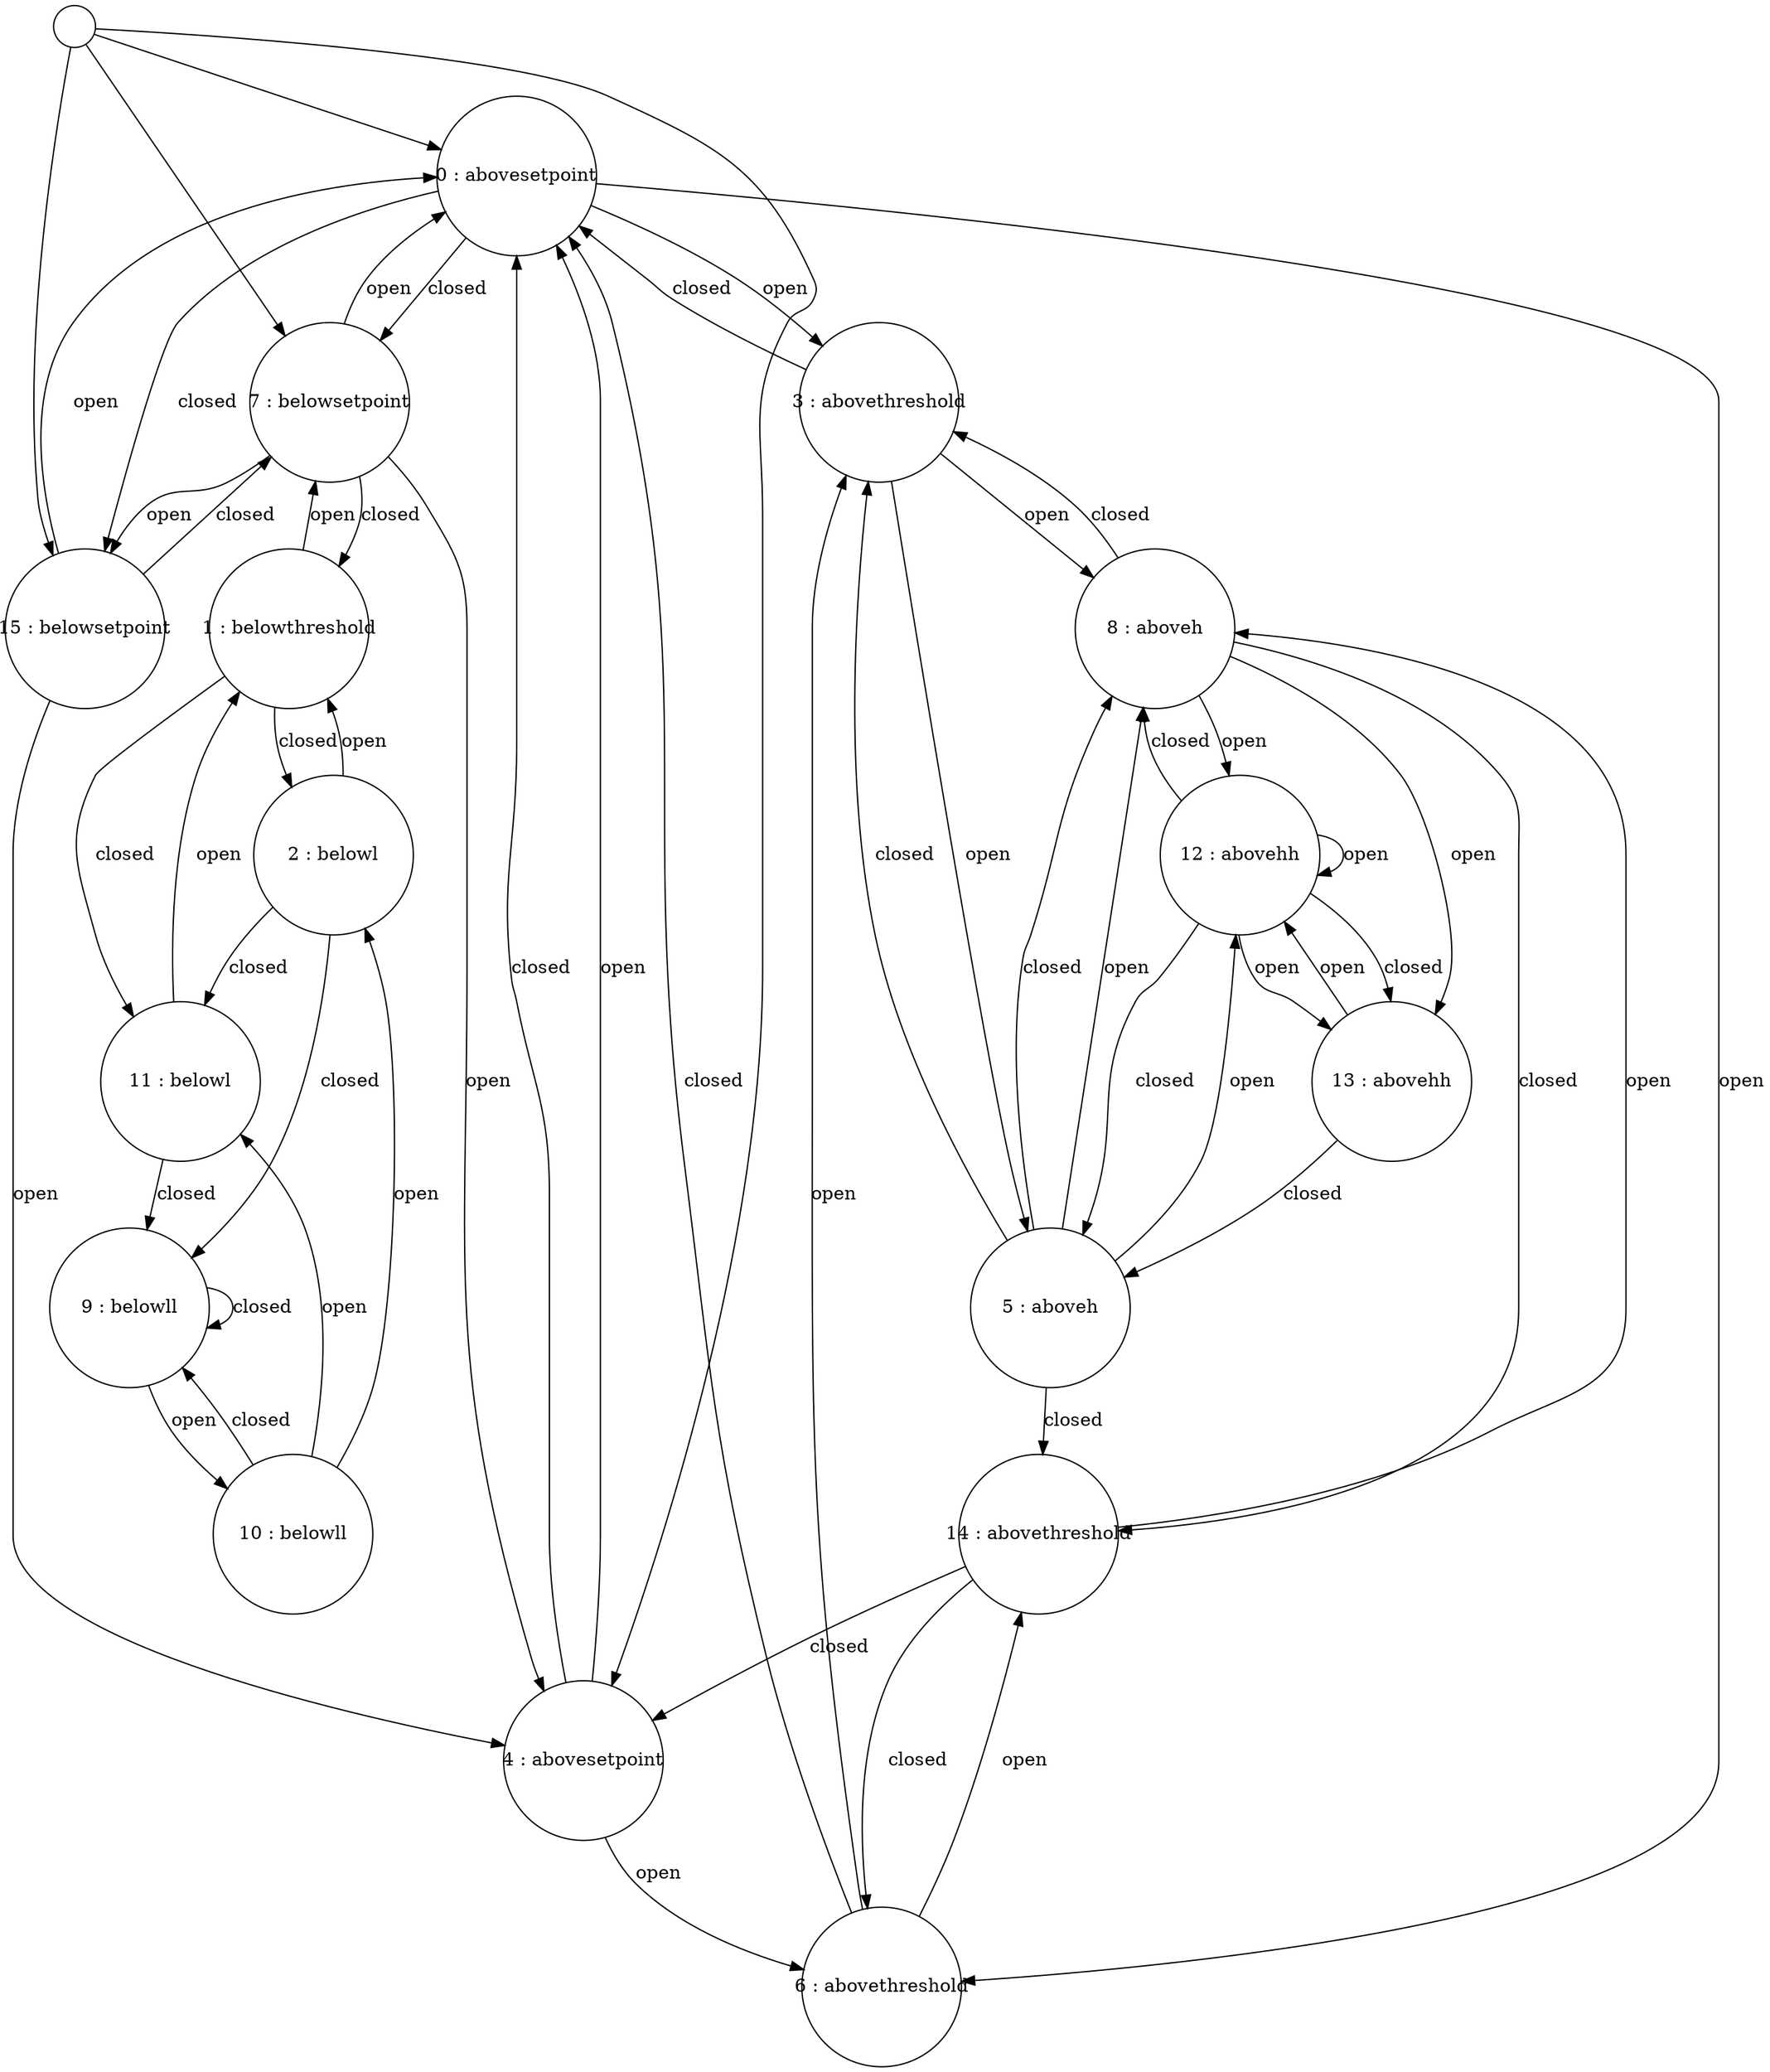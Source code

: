 # generated file
# command: dot -Tpng <filename> > filename.png
digraph Automaton {
    init [shape = circle, width=0.1, height=0.1, label=" "];
    node [fixedsize=true, width=1.7, height=1.7];
    0 [label = "0 : abovesetpoint"] [shape=circle];
    init -> 0;
    1 [label = "1 : belowthreshold"] [shape=circle];
    2 [label = "2 : belowl"] [shape=circle];
    3 [label = "3 : abovethreshold"] [shape=circle];
    4 [label = "4 : abovesetpoint"] [shape=circle];
    init -> 4;
    5 [label = "5 : aboveh"] [shape=circle];
    6 [label = "6 : abovethreshold"] [shape=circle];
    7 [label = "7 : belowsetpoint"] [shape=circle];
    init -> 7;
    8 [label = "8 : aboveh"] [shape=circle];
    9 [label = "9 : belowll"] [shape=circle];
    10 [label = "10 : belowll"] [shape=circle];
    11 [label = "11 : belowl"] [shape=circle];
    12 [label = "12 : abovehh"] [shape=circle];
    13 [label = "13 : abovehh"] [shape=circle];
    14 [label = "14 : abovethreshold"] [shape=circle];
    15 [label = "15 : belowsetpoint"] [shape=circle];
    init -> 15;
    0 -> 15 [label = "closed"];
    0 -> 3 [label = "open"];
    0 -> 6 [label = "open"];
    0 -> 7 [label = "closed"];
    1 -> 11 [label = "closed"];
    1 -> 2 [label = "closed"];
    1 -> 7 [label = "open"];
    2 -> 11 [label = "closed"];
    2 -> 1 [label = "open"];
    2 -> 9 [label = "closed"];
    3 -> 0 [label = "closed"];
    3 -> 5 [label = "open"];
    3 -> 8 [label = "open"];
    4 -> 0 [label = "closed"];
    4 -> 0 [label = "open"];
    4 -> 6 [label = "open"];
    5 -> 12 [label = "open"];
    5 -> 14 [label = "closed"];
    5 -> 3 [label = "closed"];
    5 -> 8 [label = "closed"];
    5 -> 8 [label = "open"];
    6 -> 0 [label = "closed"];
    6 -> 14 [label = "open"];
    6 -> 3 [label = "open"];
    7 -> 0 [label = "open"];
    7 -> 15 [label = "open"];
    7 -> 1 [label = "closed"];
    7 -> 4 [label = "open"];
    8 -> 12 [label = "open"];
    8 -> 13 [label = "open"];
    8 -> 14 [label = "closed"];
    8 -> 3 [label = "closed"];
    9 -> 10 [label = "open"];
    9 -> 9 [label = "closed"];
    10 -> 11 [label = "open"];
    10 -> 2 [label = "open"];
    10 -> 9 [label = "closed"];
    11 -> 1 [label = "open"];
    11 -> 9 [label = "closed"];
    12 -> 12 [label = "open"];
    12 -> 13 [label = "closed"];
    12 -> 13 [label = "open"];
    12 -> 5 [label = "closed"];
    12 -> 8 [label = "closed"];
    13 -> 12 [label = "open"];
    13 -> 5 [label = "closed"];
    14 -> 4 [label = "closed"];
    14 -> 6 [label = "closed"];
    14 -> 8 [label = "open"];
    15 -> 0 [label = "open"];
    15 -> 4 [label = "open"];
    15 -> 7 [label = "closed"];
}
